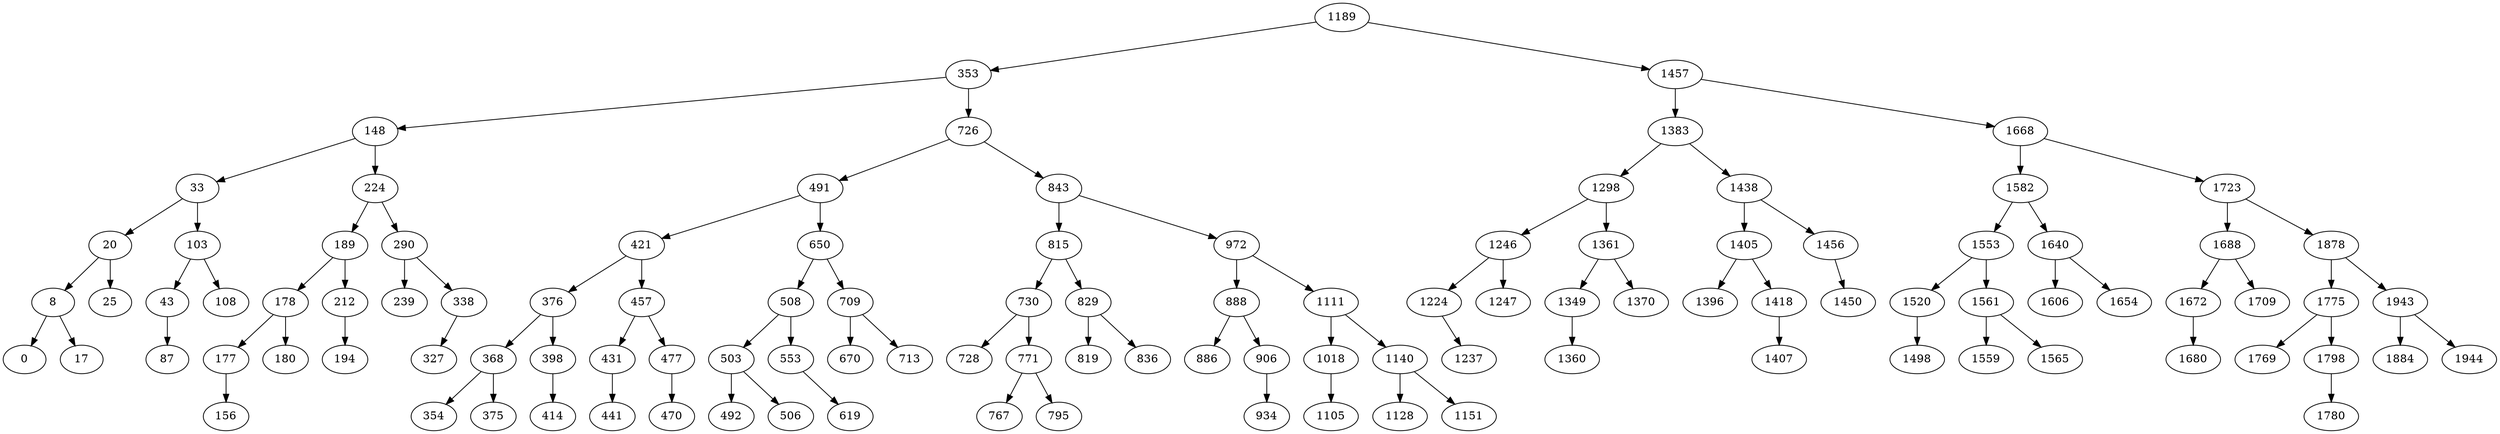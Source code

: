 digraph AVLBaum
{
1189 -> 353;
1189 -> 1457;
353 -> 148;
353 -> 726;
148 -> 33;
148 -> 224;
33 -> 20;
33 -> 103;
20 -> 8;
20 -> 25;
8 -> 0;
8 -> 17;
103 -> 43;
103 -> 108;
43 -> 87;
224 -> 189;
224 -> 290;
189 -> 178;
189 -> 212;
178 -> 177;
178 -> 180;
177 -> 156;
212 -> 194;
290 -> 239;
290 -> 338;
338 -> 327;
726 -> 491;
726 -> 843;
491 -> 421;
491 -> 650;
421 -> 376;
421 -> 457;
376 -> 368;
376 -> 398;
368 -> 354;
368 -> 375;
398 -> 414;
457 -> 431;
457 -> 477;
431 -> 441;
477 -> 470;
650 -> 508;
650 -> 709;
508 -> 503;
508 -> 553;
503 -> 492;
503 -> 506;
553 -> 619;
709 -> 670;
709 -> 713;
843 -> 815;
843 -> 972;
815 -> 730;
815 -> 829;
730 -> 728;
730 -> 771;
771 -> 767;
771 -> 795;
829 -> 819;
829 -> 836;
972 -> 888;
972 -> 1111;
888 -> 886;
888 -> 906;
906 -> 934;
1111 -> 1018;
1111 -> 1140;
1018 -> 1105;
1140 -> 1128;
1140 -> 1151;
1457 -> 1383;
1457 -> 1668;
1383 -> 1298;
1383 -> 1438;
1298 -> 1246;
1298 -> 1361;
1246 -> 1224;
1246 -> 1247;
1224 -> 1237;
1361 -> 1349;
1361 -> 1370;
1349 -> 1360;
1438 -> 1405;
1438 -> 1456;
1405 -> 1396;
1405 -> 1418;
1418 -> 1407;
1456 -> 1450;
1668 -> 1582;
1668 -> 1723;
1582 -> 1553;
1582 -> 1640;
1553 -> 1520;
1553 -> 1561;
1520 -> 1498;
1561 -> 1559;
1561 -> 1565;
1640 -> 1606;
1640 -> 1654;
1723 -> 1688;
1723 -> 1878;
1688 -> 1672;
1688 -> 1709;
1672 -> 1680;
1878 -> 1775;
1878 -> 1943;
1775 -> 1769;
1775 -> 1798;
1798 -> 1780;
1943 -> 1884;
1943 -> 1944;
}

